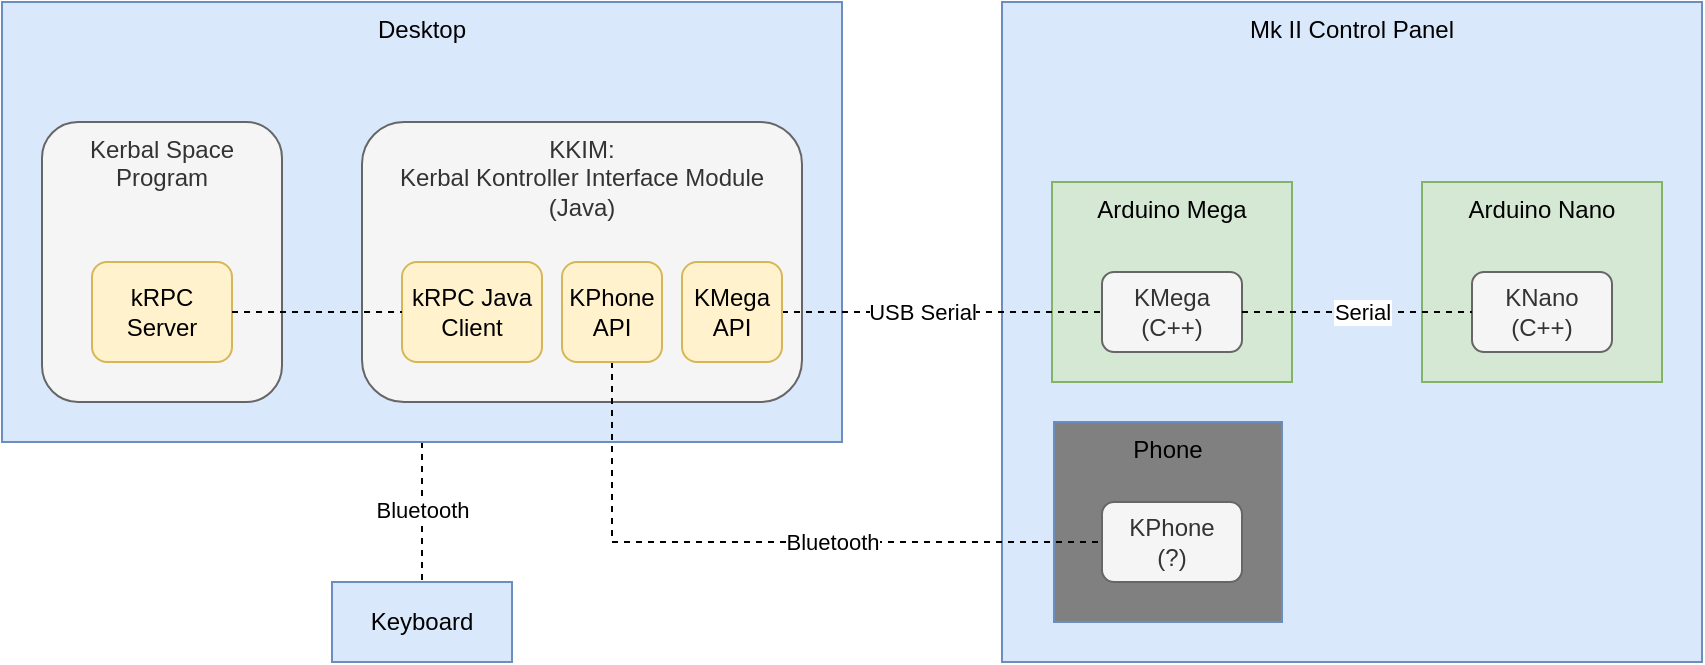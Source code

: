 <mxfile version="13.9.9" type="device"><diagram id="ta347AwdbOB_alLUt92u" name="Page-1"><mxGraphModel dx="1086" dy="966" grid="1" gridSize="10" guides="1" tooltips="1" connect="1" arrows="1" fold="1" page="1" pageScale="1" pageWidth="1169" pageHeight="827" background="none" math="0" shadow="0"><root><mxCell id="0"/><mxCell id="1" parent="0"/><mxCell id="3WCQh6nw0tZCQFuMFhrC-21" value="Keyboard" style="rounded=0;whiteSpace=wrap;html=1;verticalAlign=middle;fillColor=#dae8fc;strokeColor=#6c8ebf;" parent="1" vertex="1"><mxGeometry x="335" y="540" width="90" height="40" as="geometry"/></mxCell><mxCell id="3WCQh6nw0tZCQFuMFhrC-22" style="edgeStyle=orthogonalEdgeStyle;rounded=0;orthogonalLoop=1;jettySize=auto;html=1;exitX=0.5;exitY=1;exitDx=0;exitDy=0;endArrow=none;endFill=0;dashed=1;entryX=0.5;entryY=0;entryDx=0;entryDy=0;" parent="1" source="3WCQh6nw0tZCQFuMFhrC-2" target="3WCQh6nw0tZCQFuMFhrC-21" edge="1"><mxGeometry relative="1" as="geometry"><mxPoint x="450" y="650" as="sourcePoint"/><mxPoint x="370" y="510" as="targetPoint"/></mxGeometry></mxCell><mxCell id="3WCQh6nw0tZCQFuMFhrC-23" value="Bluetooth" style="edgeLabel;html=1;align=center;verticalAlign=middle;resizable=0;points=[];rotation=0;" parent="3WCQh6nw0tZCQFuMFhrC-22" vertex="1" connectable="0"><mxGeometry x="0.235" y="3" relative="1" as="geometry"><mxPoint x="-3" y="-9" as="offset"/></mxGeometry></mxCell><mxCell id="NnpGBiMJuIjbU7OiWQLF-4" value="kRPC Java&lt;br&gt;Client" style="rounded=1;whiteSpace=wrap;html=1;verticalAlign=middle;fillColor=#fff2cc;strokeColor=#d6b656;" parent="1" vertex="1"><mxGeometry x="390" y="390" width="70" height="50" as="geometry"/></mxCell><mxCell id="3WCQh6nw0tZCQFuMFhrC-1" value="Main" parent="0"/><mxCell id="3WCQh6nw0tZCQFuMFhrC-2" value="Desktop" style="rounded=0;whiteSpace=wrap;html=1;verticalAlign=top;fillColor=#dae8fc;strokeColor=#6c8ebf;" parent="3WCQh6nw0tZCQFuMFhrC-1" vertex="1"><mxGeometry x="170" y="250" width="420" height="220" as="geometry"/></mxCell><mxCell id="3WCQh6nw0tZCQFuMFhrC-7" value="KKIM:&lt;br&gt;Kerbal Kontroller Interface Module (Java)" style="rounded=1;whiteSpace=wrap;html=1;verticalAlign=top;fillColor=#f5f5f5;strokeColor=#666666;fontColor=#333333;" parent="3WCQh6nw0tZCQFuMFhrC-1" vertex="1"><mxGeometry x="350" y="310" width="220" height="140" as="geometry"/></mxCell><mxCell id="3WCQh6nw0tZCQFuMFhrC-3" value="Mk II Control Panel" style="rounded=0;whiteSpace=wrap;html=1;verticalAlign=top;fillColor=#dae8fc;strokeColor=#6c8ebf;" parent="3WCQh6nw0tZCQFuMFhrC-1" vertex="1"><mxGeometry x="670" y="250" width="350" height="330" as="geometry"/></mxCell><mxCell id="3WCQh6nw0tZCQFuMFhrC-4" value="Kerbal Space Program" style="rounded=1;whiteSpace=wrap;html=1;verticalAlign=top;fillColor=#f5f5f5;strokeColor=#666666;fontColor=#333333;" parent="3WCQh6nw0tZCQFuMFhrC-1" vertex="1"><mxGeometry x="190" y="310" width="120" height="140" as="geometry"/></mxCell><mxCell id="3WCQh6nw0tZCQFuMFhrC-5" value="kRPC&lt;br&gt;Server" style="rounded=1;whiteSpace=wrap;html=1;verticalAlign=middle;fillColor=#fff2cc;strokeColor=#d6b656;" parent="3WCQh6nw0tZCQFuMFhrC-1" vertex="1"><mxGeometry x="215" y="380" width="70" height="50" as="geometry"/></mxCell><mxCell id="3WCQh6nw0tZCQFuMFhrC-6" value="kRPC Java&lt;br&gt;Client" style="rounded=1;whiteSpace=wrap;html=1;verticalAlign=middle;fillColor=#fff2cc;strokeColor=#d6b656;" parent="3WCQh6nw0tZCQFuMFhrC-1" vertex="1"><mxGeometry x="370" y="380" width="70" height="50" as="geometry"/></mxCell><mxCell id="3WCQh6nw0tZCQFuMFhrC-8" value="Phone" style="rounded=0;whiteSpace=wrap;html=1;verticalAlign=top;fillColor=#808080;strokeColor=#6c8ebf;" parent="3WCQh6nw0tZCQFuMFhrC-1" vertex="1"><mxGeometry x="696" y="460" width="114" height="100" as="geometry"/></mxCell><mxCell id="3WCQh6nw0tZCQFuMFhrC-9" value="Arduino Mega" style="rounded=0;whiteSpace=wrap;html=1;verticalAlign=top;fillColor=#d5e8d4;strokeColor=#82b366;" parent="3WCQh6nw0tZCQFuMFhrC-1" vertex="1"><mxGeometry x="695" y="340" width="120" height="100" as="geometry"/></mxCell><mxCell id="3WCQh6nw0tZCQFuMFhrC-10" value="Arduino Nano" style="rounded=0;whiteSpace=wrap;html=1;verticalAlign=top;fillColor=#d5e8d4;strokeColor=#82b366;" parent="3WCQh6nw0tZCQFuMFhrC-1" vertex="1"><mxGeometry x="880" y="340" width="120" height="100" as="geometry"/></mxCell><mxCell id="3WCQh6nw0tZCQFuMFhrC-11" value="KMega&lt;br&gt;(C++)" style="rounded=1;whiteSpace=wrap;html=1;verticalAlign=middle;fillColor=#f5f5f5;strokeColor=#666666;fontColor=#333333;" parent="3WCQh6nw0tZCQFuMFhrC-1" vertex="1"><mxGeometry x="720" y="385" width="70" height="40" as="geometry"/></mxCell><mxCell id="3WCQh6nw0tZCQFuMFhrC-12" value="KNano&lt;br&gt;(C++)" style="rounded=1;whiteSpace=wrap;html=1;verticalAlign=middle;fillColor=#f5f5f5;strokeColor=#666666;fontColor=#333333;" parent="3WCQh6nw0tZCQFuMFhrC-1" vertex="1"><mxGeometry x="905" y="385" width="70" height="40" as="geometry"/></mxCell><mxCell id="3WCQh6nw0tZCQFuMFhrC-13" value="KPhone&lt;br&gt;(?)" style="rounded=1;whiteSpace=wrap;html=1;verticalAlign=middle;fillColor=#f5f5f5;strokeColor=#666666;fontColor=#333333;" parent="3WCQh6nw0tZCQFuMFhrC-1" vertex="1"><mxGeometry x="720" y="500" width="70" height="40" as="geometry"/></mxCell><mxCell id="3WCQh6nw0tZCQFuMFhrC-15" value="USB Serial" style="edgeStyle=orthogonalEdgeStyle;rounded=0;orthogonalLoop=1;jettySize=auto;html=1;endArrow=none;endFill=0;dashed=1;entryX=0;entryY=0.5;entryDx=0;entryDy=0;" parent="3WCQh6nw0tZCQFuMFhrC-1" source="NnpGBiMJuIjbU7OiWQLF-7" target="3WCQh6nw0tZCQFuMFhrC-11" edge="1"><mxGeometry x="-0.125" relative="1" as="geometry"><mxPoint x="550" y="405" as="sourcePoint"/><mxPoint x="667.5" y="480" as="targetPoint"/><mxPoint as="offset"/></mxGeometry></mxCell><mxCell id="3WCQh6nw0tZCQFuMFhrC-17" style="edgeStyle=orthogonalEdgeStyle;rounded=0;orthogonalLoop=1;jettySize=auto;html=1;exitX=0.5;exitY=1;exitDx=0;exitDy=0;endArrow=none;endFill=0;dashed=1;entryX=0;entryY=0.5;entryDx=0;entryDy=0;" parent="3WCQh6nw0tZCQFuMFhrC-1" source="NnpGBiMJuIjbU7OiWQLF-6" target="3WCQh6nw0tZCQFuMFhrC-13" edge="1"><mxGeometry relative="1" as="geometry"><mxPoint x="520" y="490" as="sourcePoint"/><mxPoint x="627.5" y="490" as="targetPoint"/></mxGeometry></mxCell><mxCell id="3WCQh6nw0tZCQFuMFhrC-19" value="Bluetooth" style="edgeLabel;html=1;align=center;verticalAlign=middle;resizable=0;points=[];" parent="3WCQh6nw0tZCQFuMFhrC-17" vertex="1" connectable="0"><mxGeometry x="0.235" y="3" relative="1" as="geometry"><mxPoint x="-7" y="3" as="offset"/></mxGeometry></mxCell><mxCell id="3WCQh6nw0tZCQFuMFhrC-18" value="Serial" style="edgeStyle=orthogonalEdgeStyle;rounded=0;orthogonalLoop=1;jettySize=auto;html=1;exitX=1;exitY=0.5;exitDx=0;exitDy=0;endArrow=none;endFill=0;dashed=1;entryX=0;entryY=0.5;entryDx=0;entryDy=0;" parent="3WCQh6nw0tZCQFuMFhrC-1" source="3WCQh6nw0tZCQFuMFhrC-11" target="3WCQh6nw0tZCQFuMFhrC-12" edge="1"><mxGeometry x="0.043" relative="1" as="geometry"><mxPoint x="590" y="530" as="sourcePoint"/><mxPoint x="697.5" y="530" as="targetPoint"/><mxPoint as="offset"/></mxGeometry></mxCell><mxCell id="3WCQh6nw0tZCQFuMFhrC-20" style="edgeStyle=orthogonalEdgeStyle;rounded=0;orthogonalLoop=1;jettySize=auto;html=1;exitX=1;exitY=0.5;exitDx=0;exitDy=0;endArrow=none;endFill=0;dashed=1;entryX=0;entryY=0.5;entryDx=0;entryDy=0;" parent="3WCQh6nw0tZCQFuMFhrC-1" source="3WCQh6nw0tZCQFuMFhrC-5" target="3WCQh6nw0tZCQFuMFhrC-6" edge="1"><mxGeometry relative="1" as="geometry"><mxPoint x="300" y="405" as="sourcePoint"/><mxPoint x="407.5" y="405" as="targetPoint"/></mxGeometry></mxCell><mxCell id="NnpGBiMJuIjbU7OiWQLF-6" value="KPhone&lt;br&gt;API" style="rounded=1;whiteSpace=wrap;html=1;verticalAlign=middle;fillColor=#fff2cc;strokeColor=#d6b656;" parent="3WCQh6nw0tZCQFuMFhrC-1" vertex="1"><mxGeometry x="450" y="380" width="50" height="50" as="geometry"/></mxCell><mxCell id="NnpGBiMJuIjbU7OiWQLF-7" value="KMega API" style="rounded=1;whiteSpace=wrap;html=1;verticalAlign=middle;fillColor=#fff2cc;strokeColor=#d6b656;" parent="3WCQh6nw0tZCQFuMFhrC-1" vertex="1"><mxGeometry x="510" y="380" width="50" height="50" as="geometry"/></mxCell></root></mxGraphModel></diagram></mxfile>